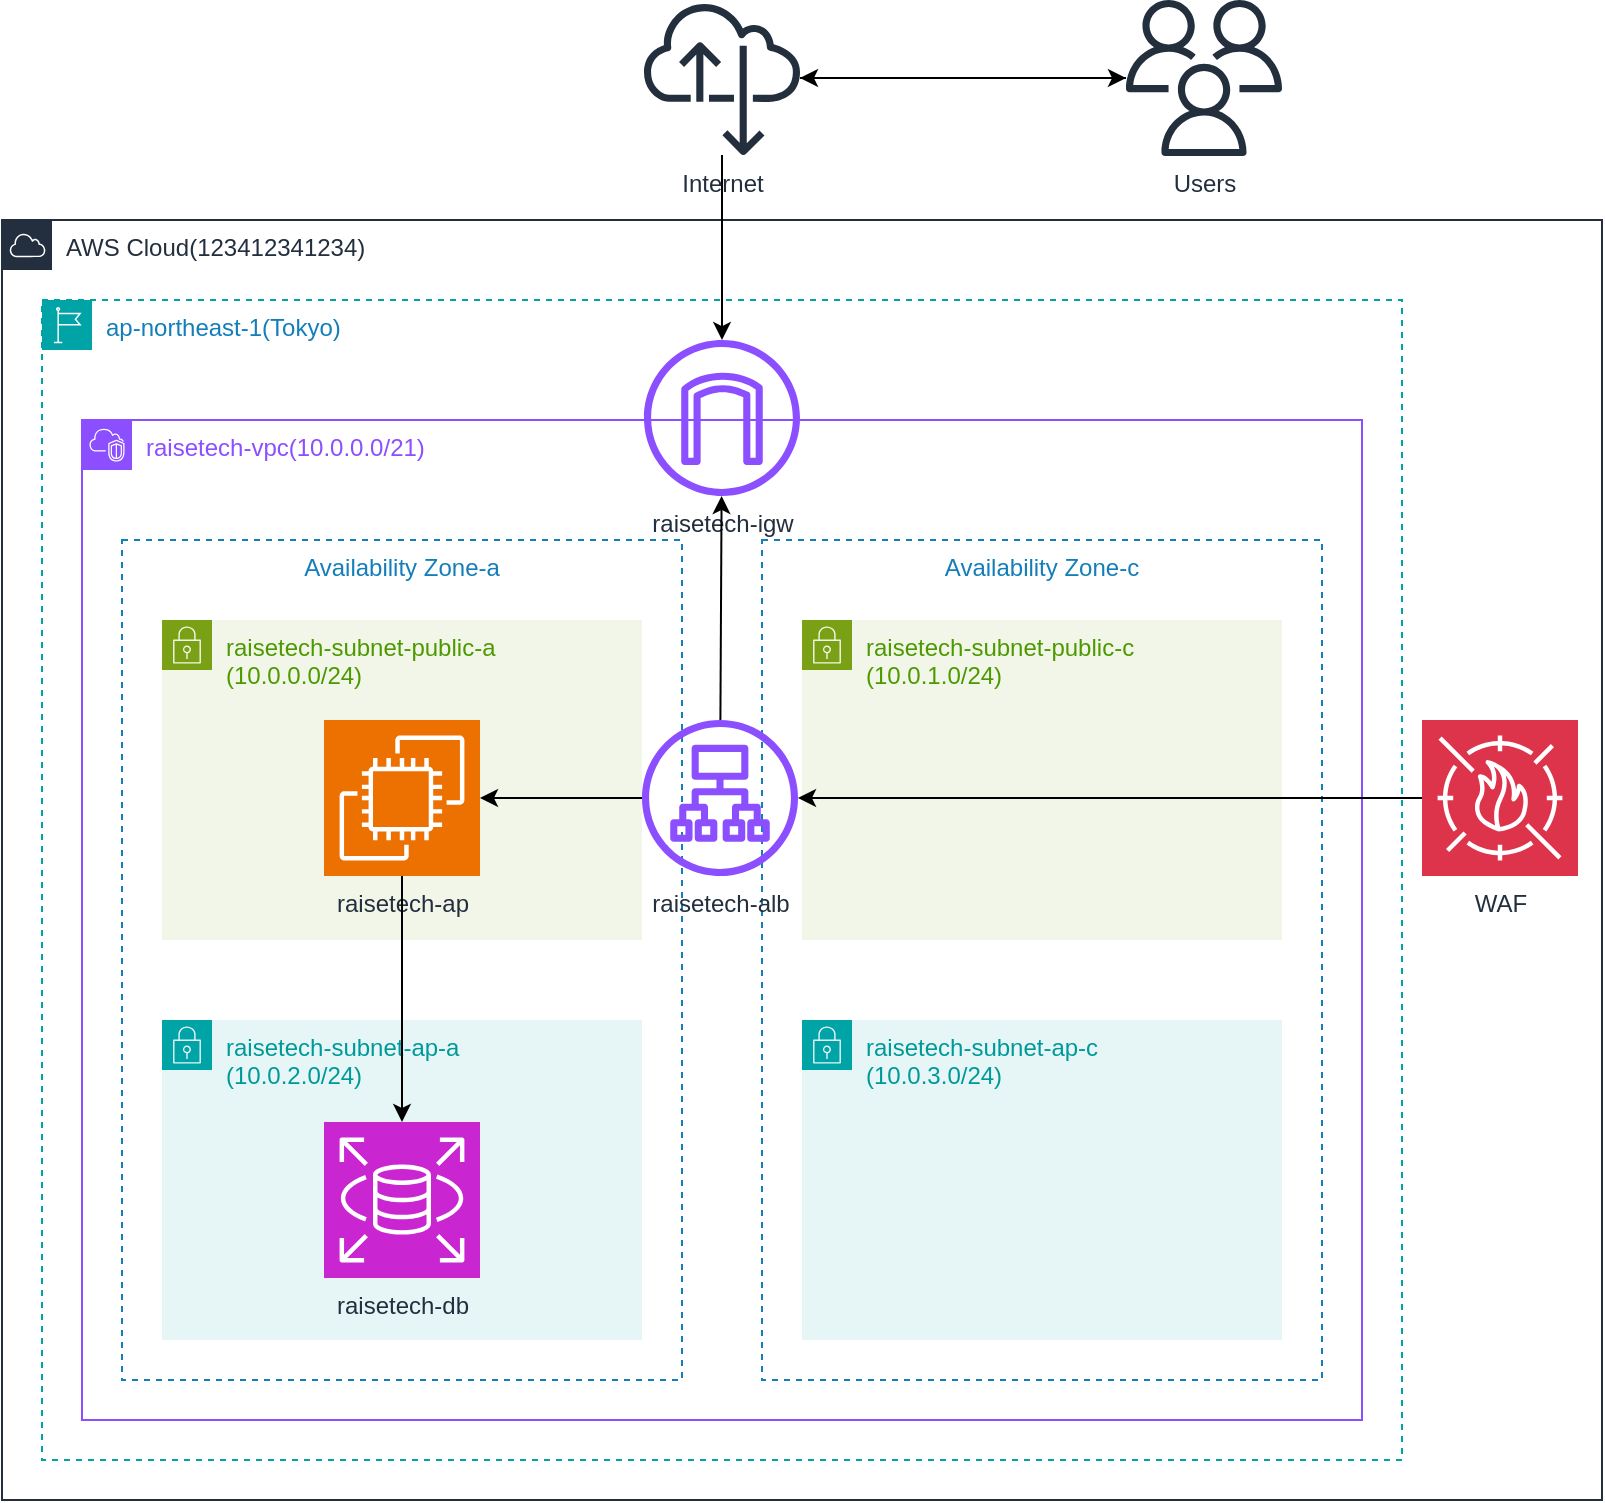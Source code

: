 <mxfile>
    <diagram name="自身の環境の構成図" id="PIoUobShaJpe-S5NZDr3">
        <mxGraphModel dx="837" dy="662" grid="1" gridSize="10" guides="1" tooltips="1" connect="1" arrows="1" fold="1" page="1" pageScale="1" pageWidth="827" pageHeight="1169" background="#FFFFFF" math="0" shadow="0">
            <root>
                <mxCell id="jYcv72yagDhfz9gc1qvm-0"/>
                <mxCell id="jYcv72yagDhfz9gc1qvm-1" parent="jYcv72yagDhfz9gc1qvm-0"/>
                <mxCell id="jYcv72yagDhfz9gc1qvm-2" value="ap-northeast-1(Tokyo)" style="points=[[0,0],[0.25,0],[0.5,0],[0.75,0],[1,0],[1,0.25],[1,0.5],[1,0.75],[1,1],[0.75,1],[0.5,1],[0.25,1],[0,1],[0,0.75],[0,0.5],[0,0.25]];outlineConnect=0;gradientColor=none;html=1;whiteSpace=wrap;fontSize=12;fontStyle=0;container=1;pointerEvents=0;collapsible=0;recursiveResize=0;shape=mxgraph.aws4.group;grIcon=mxgraph.aws4.group_region;strokeColor=#00A4A6;fillColor=none;verticalAlign=top;align=left;spacingLeft=30;fontColor=#147EBA;dashed=1;" parent="jYcv72yagDhfz9gc1qvm-1" vertex="1">
                    <mxGeometry x="40" y="200" width="680" height="580" as="geometry"/>
                </mxCell>
                <mxCell id="jYcv72yagDhfz9gc1qvm-3" value="Availability Zone-c" style="fillColor=none;strokeColor=#147EBA;dashed=1;verticalAlign=top;fontStyle=0;fontColor=#147EBA;whiteSpace=wrap;html=1;" parent="jYcv72yagDhfz9gc1qvm-1" vertex="1">
                    <mxGeometry x="400" y="320" width="280" height="420" as="geometry"/>
                </mxCell>
                <mxCell id="jYcv72yagDhfz9gc1qvm-4" value="Availability Zone-a" style="fillColor=none;strokeColor=#147EBA;dashed=1;verticalAlign=top;fontStyle=0;fontColor=#147EBA;whiteSpace=wrap;html=1;" parent="jYcv72yagDhfz9gc1qvm-1" vertex="1">
                    <mxGeometry x="80" y="320" width="280" height="420" as="geometry"/>
                </mxCell>
                <mxCell id="jYcv72yagDhfz9gc1qvm-5" value="AWS Cloud(123412341234)&lt;div&gt;&lt;br&gt;&lt;/div&gt;" style="points=[[0,0],[0.25,0],[0.5,0],[0.75,0],[1,0],[1,0.25],[1,0.5],[1,0.75],[1,1],[0.75,1],[0.5,1],[0.25,1],[0,1],[0,0.75],[0,0.5],[0,0.25]];outlineConnect=0;gradientColor=none;html=1;whiteSpace=wrap;fontSize=12;fontStyle=0;container=1;pointerEvents=0;collapsible=0;recursiveResize=0;shape=mxgraph.aws4.group;grIcon=mxgraph.aws4.group_aws_cloud;strokeColor=#232F3E;fillColor=none;verticalAlign=top;align=left;spacingLeft=30;fontColor=#232F3E;dashed=0;" parent="jYcv72yagDhfz9gc1qvm-1" vertex="1">
                    <mxGeometry x="20" y="160" width="800" height="640" as="geometry"/>
                </mxCell>
                <mxCell id="jYcv72yagDhfz9gc1qvm-6" value="" style="outlineConnect=0;fontColor=#232F3E;gradientColor=none;fillColor=#8C4FFF;strokeColor=none;dashed=0;verticalLabelPosition=bottom;verticalAlign=top;align=center;html=1;fontSize=12;fontStyle=0;aspect=fixed;pointerEvents=1;shape=mxgraph.aws4.nat_gateway;" parent="jYcv72yagDhfz9gc1qvm-5" vertex="1">
                    <mxGeometry x="161" y="241" width="78" height="78" as="geometry"/>
                </mxCell>
                <mxCell id="fmQ4scqo7gN8J1IEVNpA-0" value="WAF" style="sketch=0;points=[[0,0,0],[0.25,0,0],[0.5,0,0],[0.75,0,0],[1,0,0],[0,1,0],[0.25,1,0],[0.5,1,0],[0.75,1,0],[1,1,0],[0,0.25,0],[0,0.5,0],[0,0.75,0],[1,0.25,0],[1,0.5,0],[1,0.75,0]];outlineConnect=0;fontColor=#232F3E;fillColor=#DD344C;strokeColor=#ffffff;dashed=0;verticalLabelPosition=bottom;verticalAlign=top;align=center;html=1;fontSize=12;fontStyle=0;aspect=fixed;shape=mxgraph.aws4.resourceIcon;resIcon=mxgraph.aws4.waf;" vertex="1" parent="jYcv72yagDhfz9gc1qvm-5">
                    <mxGeometry x="710" y="250" width="78" height="78" as="geometry"/>
                </mxCell>
                <mxCell id="jYcv72yagDhfz9gc1qvm-12" value="&lt;font style=&quot;color: rgb(140, 79, 255);&quot;&gt;raisetech-vpc(10.0.0.0/21)&lt;/font&gt;" style="points=[[0,0],[0.25,0],[0.5,0],[0.75,0],[1,0],[1,0.25],[1,0.5],[1,0.75],[1,1],[0.75,1],[0.5,1],[0.25,1],[0,1],[0,0.75],[0,0.5],[0,0.25]];outlineConnect=0;gradientColor=none;html=1;whiteSpace=wrap;fontSize=12;fontStyle=0;container=1;pointerEvents=0;collapsible=0;recursiveResize=0;shape=mxgraph.aws4.group;grIcon=mxgraph.aws4.group_vpc2;strokeColor=#8C4FFF;fillColor=none;verticalAlign=top;align=left;spacingLeft=30;fontColor=#AAB7B8;dashed=0;" parent="jYcv72yagDhfz9gc1qvm-1" vertex="1">
                    <mxGeometry x="60" y="260" width="640" height="500" as="geometry"/>
                </mxCell>
                <mxCell id="jYcv72yagDhfz9gc1qvm-13" value="raisetech-igw" style="outlineConnect=0;fontColor=#232F3E;gradientColor=none;fillColor=#8C4FFF;strokeColor=none;dashed=0;verticalLabelPosition=bottom;verticalAlign=top;align=center;html=1;fontSize=12;fontStyle=0;aspect=fixed;pointerEvents=1;shape=mxgraph.aws4.internet_gateway;" parent="jYcv72yagDhfz9gc1qvm-12" vertex="1">
                    <mxGeometry x="281" y="-40" width="78" height="78" as="geometry"/>
                </mxCell>
                <mxCell id="jYcv72yagDhfz9gc1qvm-16" value="raisetech-alb" style="outlineConnect=0;fontColor=#232F3E;gradientColor=none;fillColor=#8C4FFF;strokeColor=none;dashed=0;verticalLabelPosition=bottom;verticalAlign=top;align=center;html=1;fontSize=12;fontStyle=0;aspect=fixed;pointerEvents=1;shape=mxgraph.aws4.application_load_balancer;" parent="jYcv72yagDhfz9gc1qvm-12" vertex="1">
                    <mxGeometry x="280" y="150" width="78" height="78" as="geometry"/>
                </mxCell>
                <mxCell id="jYcv72yagDhfz9gc1qvm-15" style="edgeStyle=none;html=1;" parent="jYcv72yagDhfz9gc1qvm-12" source="jYcv72yagDhfz9gc1qvm-16" target="jYcv72yagDhfz9gc1qvm-13" edge="1">
                    <mxGeometry relative="1" as="geometry"/>
                </mxCell>
                <mxCell id="jYcv72yagDhfz9gc1qvm-14" value="&lt;font style=&quot;color: rgb(77, 153, 0);&quot;&gt;raisetech-subnet-public-a&lt;/font&gt;&lt;div&gt;&lt;span style=&quot;background-color: transparent;&quot;&gt;&lt;font style=&quot;color: rgb(77, 153, 0);&quot;&gt;(10.0.0.0/24)&lt;/font&gt;&lt;/span&gt;&lt;/div&gt;" style="points=[[0,0],[0.25,0],[0.5,0],[0.75,0],[1,0],[1,0.25],[1,0.5],[1,0.75],[1,1],[0.75,1],[0.5,1],[0.25,1],[0,1],[0,0.75],[0,0.5],[0,0.25]];outlineConnect=0;gradientColor=none;html=1;whiteSpace=wrap;fontSize=12;fontStyle=0;container=1;pointerEvents=0;collapsible=0;recursiveResize=0;shape=mxgraph.aws4.group;grIcon=mxgraph.aws4.group_security_group;grStroke=0;strokeColor=#7AA116;fillColor=#F2F6E8;verticalAlign=top;align=left;spacingLeft=30;fontColor=#248814;dashed=0;" parent="jYcv72yagDhfz9gc1qvm-1" vertex="1">
                    <mxGeometry x="100" y="360" width="240" height="160" as="geometry"/>
                </mxCell>
                <mxCell id="jYcv72yagDhfz9gc1qvm-18" value="raisetech-ap" style="points=[[0,0,0],[0.25,0,0],[0.5,0,0],[0.75,0,0],[1,0,0],[0,1,0],[0.25,1,0],[0.5,1,0],[0.75,1,0],[1,1,0],[0,0.25,0],[0,0.5,0],[0,0.75,0],[1,0.25,0],[1,0.5,0],[1,0.75,0]];outlineConnect=0;fontColor=#232F3E;fillColor=#ED7100;strokeColor=#ffffff;dashed=0;verticalLabelPosition=bottom;verticalAlign=top;align=center;html=1;fontSize=12;fontStyle=0;aspect=fixed;shape=mxgraph.aws4.resourceIcon;resIcon=mxgraph.aws4.ec2;" parent="jYcv72yagDhfz9gc1qvm-14" vertex="1">
                    <mxGeometry x="81" y="50" width="78" height="78" as="geometry"/>
                </mxCell>
                <mxCell id="lkqLbz8zfirezxG7ypi9-0" value="" style="edgeStyle=none;html=1;" parent="jYcv72yagDhfz9gc1qvm-1" source="jYcv72yagDhfz9gc1qvm-16" target="jYcv72yagDhfz9gc1qvm-18" edge="1">
                    <mxGeometry relative="1" as="geometry"/>
                </mxCell>
                <mxCell id="jYcv72yagDhfz9gc1qvm-17" value="&lt;font style=&quot;color: rgb(0, 153, 153);&quot;&gt;raisetech-subnet-ap-a&lt;/font&gt;&lt;div&gt;&lt;font style=&quot;color: rgb(0, 153, 153);&quot;&gt;(10.0.2.0/24)&lt;/font&gt;&lt;/div&gt;" style="points=[[0,0],[0.25,0],[0.5,0],[0.75,0],[1,0],[1,0.25],[1,0.5],[1,0.75],[1,1],[0.75,1],[0.5,1],[0.25,1],[0,1],[0,0.75],[0,0.5],[0,0.25]];outlineConnect=0;gradientColor=none;html=1;whiteSpace=wrap;fontSize=12;fontStyle=0;container=1;pointerEvents=0;collapsible=0;recursiveResize=0;shape=mxgraph.aws4.group;grIcon=mxgraph.aws4.group_security_group;grStroke=0;strokeColor=#00A4A6;fillColor=#E6F6F7;verticalAlign=top;align=left;spacingLeft=30;fontColor=#147EBA;dashed=0;" parent="jYcv72yagDhfz9gc1qvm-1" vertex="1">
                    <mxGeometry x="100" y="560" width="240" height="160" as="geometry"/>
                </mxCell>
                <mxCell id="jYcv72yagDhfz9gc1qvm-20" value="raisetech-db" style="points=[[0,0,0],[0.25,0,0],[0.5,0,0],[0.75,0,0],[1,0,0],[0,1,0],[0.25,1,0],[0.5,1,0],[0.75,1,0],[1,1,0],[0,0.25,0],[0,0.5,0],[0,0.75,0],[1,0.25,0],[1,0.5,0],[1,0.75,0]];outlineConnect=0;fontColor=#232F3E;fillColor=#C925D1;strokeColor=#ffffff;dashed=0;verticalLabelPosition=bottom;verticalAlign=top;align=center;html=1;fontSize=12;fontStyle=0;aspect=fixed;shape=mxgraph.aws4.resourceIcon;resIcon=mxgraph.aws4.rds;" parent="jYcv72yagDhfz9gc1qvm-17" vertex="1">
                    <mxGeometry x="81" y="51" width="78" height="78" as="geometry"/>
                </mxCell>
                <mxCell id="jYcv72yagDhfz9gc1qvm-21" value="&lt;font style=&quot;color: rgb(77, 153, 0);&quot;&gt;raisetech-subnet-public-c&lt;/font&gt;&lt;div&gt;&lt;font style=&quot;color: rgb(77, 153, 0);&quot;&gt;(10.0.1.0/24)&lt;/font&gt;&lt;/div&gt;" style="points=[[0,0],[0.25,0],[0.5,0],[0.75,0],[1,0],[1,0.25],[1,0.5],[1,0.75],[1,1],[0.75,1],[0.5,1],[0.25,1],[0,1],[0,0.75],[0,0.5],[0,0.25]];outlineConnect=0;gradientColor=none;html=1;whiteSpace=wrap;fontSize=12;fontStyle=0;container=1;pointerEvents=0;collapsible=0;recursiveResize=0;shape=mxgraph.aws4.group;grIcon=mxgraph.aws4.group_security_group;grStroke=0;strokeColor=#7AA116;fillColor=#F2F6E8;verticalAlign=top;align=left;spacingLeft=30;fontColor=#248814;dashed=0;" parent="jYcv72yagDhfz9gc1qvm-1" vertex="1">
                    <mxGeometry x="420" y="360" width="240" height="160" as="geometry"/>
                </mxCell>
                <mxCell id="jYcv72yagDhfz9gc1qvm-22" value="&lt;font style=&quot;color: rgb(0, 153, 153);&quot;&gt;raisetech-subnet-ap-c&lt;/font&gt;&lt;div&gt;&lt;font style=&quot;color: rgb(0, 153, 153);&quot;&gt;(10.0.3.0/24)&lt;/font&gt;&lt;/div&gt;" style="points=[[0,0],[0.25,0],[0.5,0],[0.75,0],[1,0],[1,0.25],[1,0.5],[1,0.75],[1,1],[0.75,1],[0.5,1],[0.25,1],[0,1],[0,0.75],[0,0.5],[0,0.25]];outlineConnect=0;gradientColor=none;html=1;whiteSpace=wrap;fontSize=12;fontStyle=0;container=1;pointerEvents=0;collapsible=0;recursiveResize=0;shape=mxgraph.aws4.group;grIcon=mxgraph.aws4.group_security_group;grStroke=0;strokeColor=#00A4A6;fillColor=#E6F6F7;verticalAlign=top;align=left;spacingLeft=30;fontColor=#147EBA;dashed=0;" parent="jYcv72yagDhfz9gc1qvm-1" vertex="1">
                    <mxGeometry x="420" y="560" width="240" height="160" as="geometry"/>
                </mxCell>
                <mxCell id="jYcv72yagDhfz9gc1qvm-24" style="edgeStyle=none;html=1;" parent="jYcv72yagDhfz9gc1qvm-1" source="jYcv72yagDhfz9gc1qvm-26" target="jYcv72yagDhfz9gc1qvm-28" edge="1">
                    <mxGeometry relative="1" as="geometry"/>
                </mxCell>
                <mxCell id="LVagKoanOwoL1LrIkJnl-1" style="edgeStyle=none;html=1;" parent="jYcv72yagDhfz9gc1qvm-1" source="jYcv72yagDhfz9gc1qvm-26" target="jYcv72yagDhfz9gc1qvm-13" edge="1">
                    <mxGeometry relative="1" as="geometry"/>
                </mxCell>
                <mxCell id="jYcv72yagDhfz9gc1qvm-26" value="Internet" style="outlineConnect=0;fontColor=#232F3E;gradientColor=none;fillColor=#232F3D;strokeColor=none;dashed=0;verticalLabelPosition=bottom;verticalAlign=top;align=center;html=1;fontSize=12;fontStyle=0;aspect=fixed;pointerEvents=1;shape=mxgraph.aws4.internet_alt22;" parent="jYcv72yagDhfz9gc1qvm-1" vertex="1">
                    <mxGeometry x="341" y="50" width="78" height="78" as="geometry"/>
                </mxCell>
                <mxCell id="jYcv72yagDhfz9gc1qvm-27" style="edgeStyle=none;html=1;strokeColor=default;" parent="jYcv72yagDhfz9gc1qvm-1" source="jYcv72yagDhfz9gc1qvm-28" target="jYcv72yagDhfz9gc1qvm-26" edge="1">
                    <mxGeometry relative="1" as="geometry"/>
                </mxCell>
                <mxCell id="jYcv72yagDhfz9gc1qvm-28" value="Users" style="outlineConnect=0;fontColor=#232F3E;gradientColor=none;fillColor=#232F3D;strokeColor=none;dashed=0;verticalLabelPosition=bottom;verticalAlign=top;align=center;html=1;fontSize=12;fontStyle=0;aspect=fixed;pointerEvents=1;shape=mxgraph.aws4.users;" parent="jYcv72yagDhfz9gc1qvm-1" vertex="1">
                    <mxGeometry x="582" y="50" width="78" height="78" as="geometry"/>
                </mxCell>
                <mxCell id="LVagKoanOwoL1LrIkJnl-0" style="edgeStyle=none;html=1;" parent="jYcv72yagDhfz9gc1qvm-1" source="jYcv72yagDhfz9gc1qvm-18" target="jYcv72yagDhfz9gc1qvm-20" edge="1">
                    <mxGeometry relative="1" as="geometry"/>
                </mxCell>
                <mxCell id="fmQ4scqo7gN8J1IEVNpA-1" style="edgeStyle=none;html=1;" edge="1" parent="jYcv72yagDhfz9gc1qvm-1" source="fmQ4scqo7gN8J1IEVNpA-0" target="jYcv72yagDhfz9gc1qvm-16">
                    <mxGeometry relative="1" as="geometry"/>
                </mxCell>
            </root>
        </mxGraphModel>
    </diagram>
    <diagram id="Nh6WNaBXZJMQIJfO8OLQ" name="動画の構成図">
        <mxGraphModel dx="784" dy="303" grid="1" gridSize="10" guides="1" tooltips="1" connect="1" arrows="1" fold="1" page="1" pageScale="1" pageWidth="827" pageHeight="1169" background="#FFFFFF" math="0" shadow="0">
            <root>
                <mxCell id="0"/>
                <mxCell id="1" parent="0"/>
                <mxCell id="ogn6myn86fiLowBTFniq-4" value="ap-northeast-1(Tokyo)" style="points=[[0,0],[0.25,0],[0.5,0],[0.75,0],[1,0],[1,0.25],[1,0.5],[1,0.75],[1,1],[0.75,1],[0.5,1],[0.25,1],[0,1],[0,0.75],[0,0.5],[0,0.25]];outlineConnect=0;gradientColor=none;html=1;whiteSpace=wrap;fontSize=12;fontStyle=0;container=1;pointerEvents=0;collapsible=0;recursiveResize=0;shape=mxgraph.aws4.group;grIcon=mxgraph.aws4.group_region;strokeColor=#00A4A6;fillColor=none;verticalAlign=top;align=left;spacingLeft=30;fontColor=#147EBA;dashed=1;" parent="1" vertex="1">
                    <mxGeometry x="40" y="200" width="680" height="920" as="geometry"/>
                </mxCell>
                <mxCell id="nPZWYVcRISLS1kJSarjj-2" value="Availability Zone-c" style="fillColor=none;strokeColor=#147EBA;dashed=1;verticalAlign=top;fontStyle=0;fontColor=#147EBA;whiteSpace=wrap;html=1;" parent="1" vertex="1">
                    <mxGeometry x="400" y="320" width="280" height="640" as="geometry"/>
                </mxCell>
                <mxCell id="nPZWYVcRISLS1kJSarjj-1" value="Availability Zone-a" style="fillColor=none;strokeColor=#147EBA;dashed=1;verticalAlign=top;fontStyle=0;fontColor=#147EBA;whiteSpace=wrap;html=1;" parent="1" vertex="1">
                    <mxGeometry x="80" y="320" width="280" height="640" as="geometry"/>
                </mxCell>
                <mxCell id="5f-3jXRU_izveSJCPpXX-2" value="AWS Cloud(123412341234)&lt;div&gt;&lt;br&gt;&lt;/div&gt;" style="points=[[0,0],[0.25,0],[0.5,0],[0.75,0],[1,0],[1,0.25],[1,0.5],[1,0.75],[1,1],[0.75,1],[0.5,1],[0.25,1],[0,1],[0,0.75],[0,0.5],[0,0.25]];outlineConnect=0;gradientColor=none;html=1;whiteSpace=wrap;fontSize=12;fontStyle=0;container=1;pointerEvents=0;collapsible=0;recursiveResize=0;shape=mxgraph.aws4.group;grIcon=mxgraph.aws4.group_aws_cloud;strokeColor=#232F3E;fillColor=none;verticalAlign=top;align=left;spacingLeft=30;fontColor=#232F3E;dashed=0;" parent="1" vertex="1">
                    <mxGeometry x="20" y="160" width="720" height="980" as="geometry"/>
                </mxCell>
                <mxCell id="5f-3jXRU_izveSJCPpXX-1" value="" style="outlineConnect=0;fontColor=#232F3E;gradientColor=none;fillColor=#8C4FFF;strokeColor=none;dashed=0;verticalLabelPosition=bottom;verticalAlign=top;align=center;html=1;fontSize=12;fontStyle=0;aspect=fixed;pointerEvents=1;shape=mxgraph.aws4.nat_gateway;" parent="5f-3jXRU_izveSJCPpXX-2" vertex="1">
                    <mxGeometry x="161" y="241" width="78" height="78" as="geometry"/>
                </mxCell>
                <mxCell id="92hZvD37wfUQ4eG0nZyX-1" value="raisetech-bucket-&lt;div&gt;123412341234&lt;/div&gt;" style="points=[[0,0,0],[0.25,0,0],[0.5,0,0],[0.75,0,0],[1,0,0],[0,1,0],[0.25,1,0],[0.5,1,0],[0.75,1,0],[1,1,0],[0,0.25,0],[0,0.5,0],[0,0.75,0],[1,0.25,0],[1,0.5,0],[1,0.75,0]];outlineConnect=0;fontColor=#232F3E;fillColor=#7AA116;strokeColor=#ffffff;dashed=0;verticalLabelPosition=bottom;verticalAlign=top;align=center;html=1;fontSize=12;fontStyle=0;aspect=fixed;shape=mxgraph.aws4.resourceIcon;resIcon=mxgraph.aws4.s3;" parent="5f-3jXRU_izveSJCPpXX-2" vertex="1">
                    <mxGeometry x="570" y="842" width="78" height="78" as="geometry"/>
                </mxCell>
                <mxCell id="P6kV5CcfUCWV6D3hr4gn-15" value="ACM" style="points=[[0,0,0],[0.25,0,0],[0.5,0,0],[0.75,0,0],[1,0,0],[0,1,0],[0.25,1,0],[0.5,1,0],[0.75,1,0],[1,1,0],[0,0.25,0],[0,0.5,0],[0,0.75,0],[1,0.25,0],[1,0.5,0],[1,0.75,0]];outlineConnect=0;fontColor=#232F3E;fillColor=#DD344C;strokeColor=#ffffff;dashed=0;verticalLabelPosition=bottom;verticalAlign=top;align=center;html=1;fontSize=12;fontStyle=0;aspect=fixed;shape=mxgraph.aws4.resourceIcon;resIcon=mxgraph.aws4.certificate_manager_3;" parent="5f-3jXRU_izveSJCPpXX-2" vertex="1">
                    <mxGeometry x="83" y="842" width="78" height="78" as="geometry"/>
                </mxCell>
                <mxCell id="P6kV5CcfUCWV6D3hr4gn-16" value="CloudTrail" style="points=[[0,0,0],[0.25,0,0],[0.5,0,0],[0.75,0,0],[1,0,0],[0,1,0],[0.25,1,0],[0.5,1,0],[0.75,1,0],[1,1,0],[0,0.25,0],[0,0.5,0],[0,0.75,0],[1,0.25,0],[1,0.5,0],[1,0.75,0]];points=[[0,0,0],[0.25,0,0],[0.5,0,0],[0.75,0,0],[1,0,0],[0,1,0],[0.25,1,0],[0.5,1,0],[0.75,1,0],[1,1,0],[0,0.25,0],[0,0.5,0],[0,0.75,0],[1,0.25,0],[1,0.5,0],[1,0.75,0]];outlineConnect=0;fontColor=#232F3E;fillColor=#E7157B;strokeColor=#ffffff;dashed=0;verticalLabelPosition=bottom;verticalAlign=top;align=center;html=1;fontSize=12;fontStyle=0;aspect=fixed;shape=mxgraph.aws4.resourceIcon;resIcon=mxgraph.aws4.cloudtrail;" parent="5f-3jXRU_izveSJCPpXX-2" vertex="1">
                    <mxGeometry x="210" y="842" width="78" height="78" as="geometry"/>
                </mxCell>
                <mxCell id="P6kV5CcfUCWV6D3hr4gn-17" value="Config" style="points=[[0,0,0],[0.25,0,0],[0.5,0,0],[0.75,0,0],[1,0,0],[0,1,0],[0.25,1,0],[0.5,1,0],[0.75,1,0],[1,1,0],[0,0.25,0],[0,0.5,0],[0,0.75,0],[1,0.25,0],[1,0.5,0],[1,0.75,0]];points=[[0,0,0],[0.25,0,0],[0.5,0,0],[0.75,0,0],[1,0,0],[0,1,0],[0.25,1,0],[0.5,1,0],[0.75,1,0],[1,1,0],[0,0.25,0],[0,0.5,0],[0,0.75,0],[1,0.25,0],[1,0.5,0],[1,0.75,0]];outlineConnect=0;fontColor=#232F3E;fillColor=#E7157B;strokeColor=#ffffff;dashed=0;verticalLabelPosition=bottom;verticalAlign=top;align=center;html=1;fontSize=12;fontStyle=0;aspect=fixed;shape=mxgraph.aws4.resourceIcon;resIcon=mxgraph.aws4.config;" parent="5f-3jXRU_izveSJCPpXX-2" vertex="1">
                    <mxGeometry x="330" y="842" width="78" height="78" as="geometry"/>
                </mxCell>
                <mxCell id="P6kV5CcfUCWV6D3hr4gn-18" value="Systems Manager" style="points=[[0,0,0],[0.25,0,0],[0.5,0,0],[0.75,0,0],[1,0,0],[0,1,0],[0.25,1,0],[0.5,1,0],[0.75,1,0],[1,1,0],[0,0.25,0],[0,0.5,0],[0,0.75,0],[1,0.25,0],[1,0.5,0],[1,0.75,0]];points=[[0,0,0],[0.25,0,0],[0.5,0,0],[0.75,0,0],[1,0,0],[0,1,0],[0.25,1,0],[0.5,1,0],[0.75,1,0],[1,1,0],[0,0.25,0],[0,0.5,0],[0,0.75,0],[1,0.25,0],[1,0.5,0],[1,0.75,0]];outlineConnect=0;fontColor=#232F3E;fillColor=#E7157B;strokeColor=#ffffff;dashed=0;verticalLabelPosition=bottom;verticalAlign=top;align=center;html=1;fontSize=12;fontStyle=0;aspect=fixed;shape=mxgraph.aws4.resourceIcon;resIcon=mxgraph.aws4.systems_manager;" parent="5f-3jXRU_izveSJCPpXX-2" vertex="1">
                    <mxGeometry x="450" y="842" width="78" height="78" as="geometry"/>
                </mxCell>
                <mxCell id="f82alaQZ5DiH3mLy60-l-1" value="&lt;font style=&quot;color: rgb(140, 79, 255);&quot;&gt;raisetech-vpc(10.0.0.0/21)&lt;/font&gt;" style="points=[[0,0],[0.25,0],[0.5,0],[0.75,0],[1,0],[1,0.25],[1,0.5],[1,0.75],[1,1],[0.75,1],[0.5,1],[0.25,1],[0,1],[0,0.75],[0,0.5],[0,0.25]];outlineConnect=0;gradientColor=none;html=1;whiteSpace=wrap;fontSize=12;fontStyle=0;container=1;pointerEvents=0;collapsible=0;recursiveResize=0;shape=mxgraph.aws4.group;grIcon=mxgraph.aws4.group_vpc2;strokeColor=#8C4FFF;fillColor=none;verticalAlign=top;align=left;spacingLeft=30;fontColor=#AAB7B8;dashed=0;" parent="1" vertex="1">
                    <mxGeometry x="60" y="260" width="640" height="720" as="geometry"/>
                </mxCell>
                <mxCell id="ogn6myn86fiLowBTFniq-1" value="raisetech-igw" style="outlineConnect=0;fontColor=#232F3E;gradientColor=none;fillColor=#8C4FFF;strokeColor=none;dashed=0;verticalLabelPosition=bottom;verticalAlign=top;align=center;html=1;fontSize=12;fontStyle=0;aspect=fixed;pointerEvents=1;shape=mxgraph.aws4.internet_gateway;" parent="f82alaQZ5DiH3mLy60-l-1" vertex="1">
                    <mxGeometry x="281" y="-40" width="78" height="78" as="geometry"/>
                </mxCell>
                <mxCell id="GRf8XfifJHzuF872TYoU-1" value="&lt;font style=&quot;color: rgb(77, 153, 0);&quot;&gt;raisetech-subnet-public-a&lt;/font&gt;&lt;div&gt;&lt;span style=&quot;background-color: transparent;&quot;&gt;&lt;font style=&quot;color: rgb(77, 153, 0);&quot;&gt;(10.0.0.0/24)&lt;/font&gt;&lt;/span&gt;&lt;/div&gt;" style="points=[[0,0],[0.25,0],[0.5,0],[0.75,0],[1,0],[1,0.25],[1,0.5],[1,0.75],[1,1],[0.75,1],[0.5,1],[0.25,1],[0,1],[0,0.75],[0,0.5],[0,0.25]];outlineConnect=0;gradientColor=none;html=1;whiteSpace=wrap;fontSize=12;fontStyle=0;container=1;pointerEvents=0;collapsible=0;recursiveResize=0;shape=mxgraph.aws4.group;grIcon=mxgraph.aws4.group_security_group;grStroke=0;strokeColor=#7AA116;fillColor=#F2F6E8;verticalAlign=top;align=left;spacingLeft=30;fontColor=#248814;dashed=0;" parent="1" vertex="1">
                    <mxGeometry x="100" y="360" width="240" height="160" as="geometry"/>
                </mxCell>
                <mxCell id="P6kV5CcfUCWV6D3hr4gn-9" style="edgeStyle=none;html=1;" parent="1" source="W1BIlXHA9UkHY2wlGAJQ-1" target="ogn6myn86fiLowBTFniq-1" edge="1">
                    <mxGeometry relative="1" as="geometry"/>
                </mxCell>
                <mxCell id="W1BIlXHA9UkHY2wlGAJQ-1" value="raisetech-alb" style="outlineConnect=0;fontColor=#232F3E;gradientColor=none;fillColor=#8C4FFF;strokeColor=none;dashed=0;verticalLabelPosition=bottom;verticalAlign=top;align=center;html=1;fontSize=12;fontStyle=0;aspect=fixed;pointerEvents=1;shape=mxgraph.aws4.application_load_balancer;" parent="1" vertex="1">
                    <mxGeometry x="340" y="401" width="78" height="78" as="geometry"/>
                </mxCell>
                <mxCell id="GRf8XfifJHzuF872TYoU-2" value="&lt;font style=&quot;color: rgb(0, 153, 153);&quot;&gt;raisetech-subnet-ap-a&lt;/font&gt;&lt;div&gt;&lt;font style=&quot;color: rgb(0, 153, 153);&quot;&gt;(10.0.2.0/24)&lt;/font&gt;&lt;/div&gt;" style="points=[[0,0],[0.25,0],[0.5,0],[0.75,0],[1,0],[1,0.25],[1,0.5],[1,0.75],[1,1],[0.75,1],[0.5,1],[0.25,1],[0,1],[0,0.75],[0,0.5],[0,0.25]];outlineConnect=0;gradientColor=none;html=1;whiteSpace=wrap;fontSize=12;fontStyle=0;container=1;pointerEvents=0;collapsible=0;recursiveResize=0;shape=mxgraph.aws4.group;grIcon=mxgraph.aws4.group_security_group;grStroke=0;strokeColor=#00A4A6;fillColor=#E6F6F7;verticalAlign=top;align=left;spacingLeft=30;fontColor=#147EBA;dashed=0;" parent="1" vertex="1">
                    <mxGeometry x="100" y="560" width="240" height="160" as="geometry"/>
                </mxCell>
                <mxCell id="GRf8XfifJHzuF872TYoU-3" value="raisetech-ap" style="points=[[0,0,0],[0.25,0,0],[0.5,0,0],[0.75,0,0],[1,0,0],[0,1,0],[0.25,1,0],[0.5,1,0],[0.75,1,0],[1,1,0],[0,0.25,0],[0,0.5,0],[0,0.75,0],[1,0.25,0],[1,0.5,0],[1,0.75,0]];outlineConnect=0;fontColor=#232F3E;fillColor=#ED7100;strokeColor=#ffffff;dashed=0;verticalLabelPosition=bottom;verticalAlign=top;align=center;html=1;fontSize=12;fontStyle=0;aspect=fixed;shape=mxgraph.aws4.resourceIcon;resIcon=mxgraph.aws4.ec2;" parent="GRf8XfifJHzuF872TYoU-2" vertex="1">
                    <mxGeometry x="81" y="41" width="78" height="78" as="geometry"/>
                </mxCell>
                <mxCell id="GRf8XfifJHzuF872TYoU-4" value="&lt;font style=&quot;color: rgb(0, 153, 153);&quot;&gt;raisetech-subnet-db-a&lt;/font&gt;&lt;div&gt;&lt;font style=&quot;color: rgb(0, 153, 153);&quot;&gt;(10.0.4.0/24)&lt;/font&gt;&lt;/div&gt;" style="points=[[0,0],[0.25,0],[0.5,0],[0.75,0],[1,0],[1,0.25],[1,0.5],[1,0.75],[1,1],[0.75,1],[0.5,1],[0.25,1],[0,1],[0,0.75],[0,0.5],[0,0.25]];outlineConnect=0;gradientColor=none;html=1;whiteSpace=wrap;fontSize=12;fontStyle=0;container=1;pointerEvents=0;collapsible=0;recursiveResize=0;shape=mxgraph.aws4.group;grIcon=mxgraph.aws4.group_security_group;grStroke=0;strokeColor=#00A4A6;fillColor=#E6F6F7;verticalAlign=top;align=left;spacingLeft=30;fontColor=#147EBA;dashed=0;" parent="1" vertex="1">
                    <mxGeometry x="100" y="760" width="240" height="160" as="geometry"/>
                </mxCell>
                <mxCell id="GRf8XfifJHzuF872TYoU-5" value="raisetech-db" style="points=[[0,0,0],[0.25,0,0],[0.5,0,0],[0.75,0,0],[1,0,0],[0,1,0],[0.25,1,0],[0.5,1,0],[0.75,1,0],[1,1,0],[0,0.25,0],[0,0.5,0],[0,0.75,0],[1,0.25,0],[1,0.5,0],[1,0.75,0]];outlineConnect=0;fontColor=#232F3E;fillColor=#C925D1;strokeColor=#ffffff;dashed=0;verticalLabelPosition=bottom;verticalAlign=top;align=center;html=1;fontSize=12;fontStyle=0;aspect=fixed;shape=mxgraph.aws4.resourceIcon;resIcon=mxgraph.aws4.rds;" parent="GRf8XfifJHzuF872TYoU-4" vertex="1">
                    <mxGeometry x="81" y="41" width="78" height="78" as="geometry"/>
                </mxCell>
                <mxCell id="GRf8XfifJHzuF872TYoU-6" value="&lt;font style=&quot;color: rgb(77, 153, 0);&quot;&gt;raisetech-subnet-public-c&lt;/font&gt;&lt;div&gt;&lt;font style=&quot;color: rgb(77, 153, 0);&quot;&gt;(10.0.1.0/24)&lt;/font&gt;&lt;/div&gt;" style="points=[[0,0],[0.25,0],[0.5,0],[0.75,0],[1,0],[1,0.25],[1,0.5],[1,0.75],[1,1],[0.75,1],[0.5,1],[0.25,1],[0,1],[0,0.75],[0,0.5],[0,0.25]];outlineConnect=0;gradientColor=none;html=1;whiteSpace=wrap;fontSize=12;fontStyle=0;container=1;pointerEvents=0;collapsible=0;recursiveResize=0;shape=mxgraph.aws4.group;grIcon=mxgraph.aws4.group_security_group;grStroke=0;strokeColor=#7AA116;fillColor=#F2F6E8;verticalAlign=top;align=left;spacingLeft=30;fontColor=#248814;dashed=0;" parent="1" vertex="1">
                    <mxGeometry x="420" y="360" width="240" height="160" as="geometry"/>
                </mxCell>
                <mxCell id="GRf8XfifJHzuF872TYoU-7" value="&lt;font style=&quot;color: rgb(0, 153, 153);&quot;&gt;raisetech-subnet-ap-c&lt;/font&gt;&lt;div&gt;&lt;font style=&quot;color: rgb(0, 153, 153);&quot;&gt;(10.0.3.0/24)&lt;/font&gt;&lt;/div&gt;" style="points=[[0,0],[0.25,0],[0.5,0],[0.75,0],[1,0],[1,0.25],[1,0.5],[1,0.75],[1,1],[0.75,1],[0.5,1],[0.25,1],[0,1],[0,0.75],[0,0.5],[0,0.25]];outlineConnect=0;gradientColor=none;html=1;whiteSpace=wrap;fontSize=12;fontStyle=0;container=1;pointerEvents=0;collapsible=0;recursiveResize=0;shape=mxgraph.aws4.group;grIcon=mxgraph.aws4.group_security_group;grStroke=0;strokeColor=#00A4A6;fillColor=#E6F6F7;verticalAlign=top;align=left;spacingLeft=30;fontColor=#147EBA;dashed=0;" parent="1" vertex="1">
                    <mxGeometry x="420" y="560" width="240" height="160" as="geometry"/>
                </mxCell>
                <mxCell id="GRf8XfifJHzuF872TYoU-9" value="&lt;font style=&quot;color: rgb(0, 153, 153);&quot;&gt;raisetech-subnet-db-c&lt;/font&gt;&lt;div&gt;&lt;font style=&quot;color: rgb(0, 153, 153);&quot;&gt;(10.0.5.0/24)&lt;/font&gt;&lt;/div&gt;" style="points=[[0,0],[0.25,0],[0.5,0],[0.75,0],[1,0],[1,0.25],[1,0.5],[1,0.75],[1,1],[0.75,1],[0.5,1],[0.25,1],[0,1],[0,0.75],[0,0.5],[0,0.25]];outlineConnect=0;gradientColor=none;html=1;whiteSpace=wrap;fontSize=12;fontStyle=0;container=1;pointerEvents=0;collapsible=0;recursiveResize=0;shape=mxgraph.aws4.group;grIcon=mxgraph.aws4.group_security_group;grStroke=0;strokeColor=#00A4A6;fillColor=#E6F6F7;verticalAlign=top;align=left;spacingLeft=30;fontColor=#147EBA;dashed=0;" parent="1" vertex="1">
                    <mxGeometry x="420" y="760" width="240" height="160" as="geometry"/>
                </mxCell>
                <mxCell id="P6kV5CcfUCWV6D3hr4gn-6" style="edgeStyle=none;html=1;" parent="1" source="5f-3jXRU_izveSJCPpXX-3" target="5f-3jXRU_izveSJCPpXX-5" edge="1">
                    <mxGeometry relative="1" as="geometry"/>
                </mxCell>
                <mxCell id="P6kV5CcfUCWV6D3hr4gn-7" style="edgeStyle=none;html=1;" parent="1" source="5f-3jXRU_izveSJCPpXX-3" target="ogn6myn86fiLowBTFniq-1" edge="1">
                    <mxGeometry relative="1" as="geometry"/>
                </mxCell>
                <mxCell id="5f-3jXRU_izveSJCPpXX-3" value="Internet" style="outlineConnect=0;fontColor=#232F3E;gradientColor=none;fillColor=#232F3D;strokeColor=none;dashed=0;verticalLabelPosition=bottom;verticalAlign=top;align=center;html=1;fontSize=12;fontStyle=0;aspect=fixed;pointerEvents=1;shape=mxgraph.aws4.internet_alt22;" parent="1" vertex="1">
                    <mxGeometry x="341" y="50" width="78" height="78" as="geometry"/>
                </mxCell>
                <mxCell id="P6kV5CcfUCWV6D3hr4gn-5" style="edgeStyle=none;html=1;strokeColor=default;" parent="1" source="5f-3jXRU_izveSJCPpXX-5" target="5f-3jXRU_izveSJCPpXX-3" edge="1">
                    <mxGeometry relative="1" as="geometry"/>
                </mxCell>
                <mxCell id="5f-3jXRU_izveSJCPpXX-5" value="Users" style="outlineConnect=0;fontColor=#232F3E;gradientColor=none;fillColor=#232F3D;strokeColor=none;dashed=0;verticalLabelPosition=bottom;verticalAlign=top;align=center;html=1;fontSize=12;fontStyle=0;aspect=fixed;pointerEvents=1;shape=mxgraph.aws4.users;" parent="1" vertex="1">
                    <mxGeometry x="582" y="50" width="78" height="78" as="geometry"/>
                </mxCell>
                <mxCell id="P6kV5CcfUCWV6D3hr4gn-11" style="edgeStyle=none;html=1;" parent="1" source="P6kV5CcfUCWV6D3hr4gn-1" target="ogn6myn86fiLowBTFniq-1" edge="1">
                    <mxGeometry relative="1" as="geometry"/>
                </mxCell>
                <mxCell id="P6kV5CcfUCWV6D3hr4gn-1" value="raisetech-ngw" style="outlineConnect=0;fontColor=#232F3E;gradientColor=none;fillColor=#8C4FFF;strokeColor=none;dashed=0;verticalLabelPosition=bottom;verticalAlign=top;align=center;html=1;fontSize=12;fontStyle=0;aspect=fixed;pointerEvents=1;shape=mxgraph.aws4.nat_gateway;" parent="1" vertex="1">
                    <mxGeometry x="181" y="401" width="78" height="78" as="geometry"/>
                </mxCell>
                <mxCell id="P6kV5CcfUCWV6D3hr4gn-8" style="edgeStyle=none;html=1;" parent="1" source="ogn6myn86fiLowBTFniq-1" target="5f-3jXRU_izveSJCPpXX-3" edge="1">
                    <mxGeometry relative="1" as="geometry"/>
                </mxCell>
                <mxCell id="P6kV5CcfUCWV6D3hr4gn-12" style="edgeStyle=none;html=1;entryX=0.643;entryY=0.438;entryDx=0;entryDy=0;entryPerimeter=0;" parent="1" source="W1BIlXHA9UkHY2wlGAJQ-1" target="nPZWYVcRISLS1kJSarjj-1" edge="1">
                    <mxGeometry relative="1" as="geometry"/>
                </mxCell>
                <mxCell id="P6kV5CcfUCWV6D3hr4gn-13" style="edgeStyle=none;html=1;" parent="1" source="GRf8XfifJHzuF872TYoU-3" target="P6kV5CcfUCWV6D3hr4gn-1" edge="1">
                    <mxGeometry relative="1" as="geometry"/>
                </mxCell>
                <mxCell id="P6kV5CcfUCWV6D3hr4gn-14" style="edgeStyle=none;html=1;entryX=0.5;entryY=0;entryDx=0;entryDy=0;entryPerimeter=0;" parent="1" source="GRf8XfifJHzuF872TYoU-3" target="GRf8XfifJHzuF872TYoU-5" edge="1">
                    <mxGeometry relative="1" as="geometry"/>
                </mxCell>
            </root>
        </mxGraphModel>
    </diagram>
</mxfile>